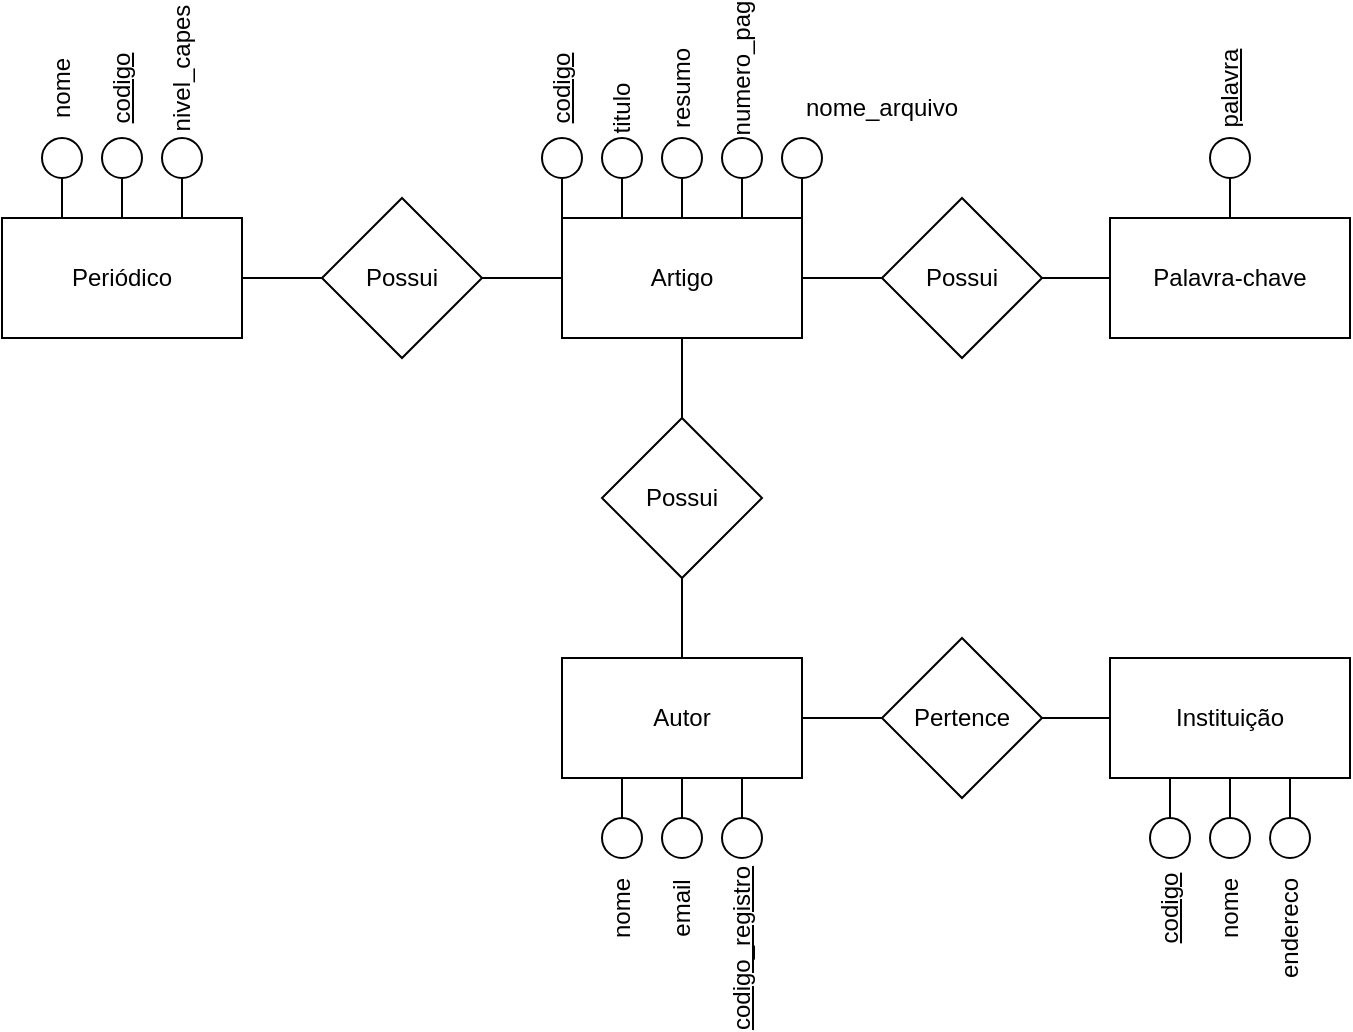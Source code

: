 <mxfile version="17.4.2" type="github">
  <diagram id="WE4whns2kFeRJ1LoJbnL" name="Page-1">
    <mxGraphModel dx="782" dy="680" grid="1" gridSize="10" guides="1" tooltips="1" connect="1" arrows="1" fold="1" page="1" pageScale="1" pageWidth="827" pageHeight="1169" math="0" shadow="0">
      <root>
        <mxCell id="0" />
        <mxCell id="1" parent="0" />
        <mxCell id="R4fG3NAuj6PLqM9LpVuU-1" value="Artigo" style="rounded=0;whiteSpace=wrap;html=1;" parent="1" vertex="1">
          <mxGeometry x="280" y="160" width="120" height="60" as="geometry" />
        </mxCell>
        <mxCell id="R4fG3NAuj6PLqM9LpVuU-2" value="Possui" style="rhombus;whiteSpace=wrap;html=1;" parent="1" vertex="1">
          <mxGeometry x="440" y="150" width="80" height="80" as="geometry" />
        </mxCell>
        <mxCell id="R4fG3NAuj6PLqM9LpVuU-3" value="Palavra-chave" style="rounded=0;whiteSpace=wrap;html=1;" parent="1" vertex="1">
          <mxGeometry x="554" y="160" width="120" height="60" as="geometry" />
        </mxCell>
        <mxCell id="R4fG3NAuj6PLqM9LpVuU-4" value="Possui" style="rhombus;whiteSpace=wrap;html=1;" parent="1" vertex="1">
          <mxGeometry x="300" y="260" width="80" height="80" as="geometry" />
        </mxCell>
        <mxCell id="R4fG3NAuj6PLqM9LpVuU-5" value="Autor" style="rounded=0;whiteSpace=wrap;html=1;" parent="1" vertex="1">
          <mxGeometry x="280" y="380" width="120" height="60" as="geometry" />
        </mxCell>
        <mxCell id="R4fG3NAuj6PLqM9LpVuU-6" value="Pertence" style="rhombus;whiteSpace=wrap;html=1;" parent="1" vertex="1">
          <mxGeometry x="440" y="370" width="80" height="80" as="geometry" />
        </mxCell>
        <mxCell id="R4fG3NAuj6PLqM9LpVuU-7" value="Instituição" style="rounded=0;whiteSpace=wrap;html=1;" parent="1" vertex="1">
          <mxGeometry x="554" y="380" width="120" height="60" as="geometry" />
        </mxCell>
        <mxCell id="R4fG3NAuj6PLqM9LpVuU-8" value="Possui" style="rhombus;whiteSpace=wrap;html=1;" parent="1" vertex="1">
          <mxGeometry x="160" y="150" width="80" height="80" as="geometry" />
        </mxCell>
        <mxCell id="R4fG3NAuj6PLqM9LpVuU-9" value="Periódico" style="rounded=0;whiteSpace=wrap;html=1;" parent="1" vertex="1">
          <mxGeometry y="160" width="120" height="60" as="geometry" />
        </mxCell>
        <mxCell id="R4fG3NAuj6PLqM9LpVuU-10" value="" style="endArrow=none;html=1;rounded=0;entryX=0;entryY=0.5;entryDx=0;entryDy=0;exitX=1;exitY=0.5;exitDx=0;exitDy=0;" parent="1" source="R4fG3NAuj6PLqM9LpVuU-9" target="R4fG3NAuj6PLqM9LpVuU-8" edge="1">
          <mxGeometry width="50" height="50" relative="1" as="geometry">
            <mxPoint x="130" y="270" as="sourcePoint" />
            <mxPoint x="180" y="220" as="targetPoint" />
          </mxGeometry>
        </mxCell>
        <mxCell id="R4fG3NAuj6PLqM9LpVuU-11" value="" style="endArrow=none;html=1;rounded=0;exitX=1;exitY=0.5;exitDx=0;exitDy=0;entryX=0;entryY=0.5;entryDx=0;entryDy=0;" parent="1" source="R4fG3NAuj6PLqM9LpVuU-8" target="R4fG3NAuj6PLqM9LpVuU-1" edge="1">
          <mxGeometry width="50" height="50" relative="1" as="geometry">
            <mxPoint x="240" y="200" as="sourcePoint" />
            <mxPoint x="290" y="150" as="targetPoint" />
          </mxGeometry>
        </mxCell>
        <mxCell id="i0LMDzTetoB-IMiHi9Cy-2" value="" style="endArrow=none;html=1;rounded=0;entryX=0.5;entryY=1;entryDx=0;entryDy=0;exitX=0.5;exitY=0;exitDx=0;exitDy=0;" edge="1" parent="1" source="R4fG3NAuj6PLqM9LpVuU-5" target="R4fG3NAuj6PLqM9LpVuU-4">
          <mxGeometry width="50" height="50" relative="1" as="geometry">
            <mxPoint x="380" y="380" as="sourcePoint" />
            <mxPoint x="430" y="330" as="targetPoint" />
          </mxGeometry>
        </mxCell>
        <mxCell id="i0LMDzTetoB-IMiHi9Cy-3" value="" style="endArrow=none;html=1;rounded=0;entryX=0.5;entryY=1;entryDx=0;entryDy=0;exitX=0.5;exitY=0;exitDx=0;exitDy=0;" edge="1" parent="1" source="R4fG3NAuj6PLqM9LpVuU-4" target="R4fG3NAuj6PLqM9LpVuU-1">
          <mxGeometry width="50" height="50" relative="1" as="geometry">
            <mxPoint x="270" y="300" as="sourcePoint" />
            <mxPoint x="320" y="250" as="targetPoint" />
          </mxGeometry>
        </mxCell>
        <mxCell id="i0LMDzTetoB-IMiHi9Cy-4" value="" style="endArrow=none;html=1;rounded=0;exitX=1;exitY=0.5;exitDx=0;exitDy=0;entryX=0;entryY=0.5;entryDx=0;entryDy=0;" edge="1" parent="1" source="R4fG3NAuj6PLqM9LpVuU-5" target="R4fG3NAuj6PLqM9LpVuU-6">
          <mxGeometry width="50" height="50" relative="1" as="geometry">
            <mxPoint x="410" y="390" as="sourcePoint" />
            <mxPoint x="460" y="340" as="targetPoint" />
          </mxGeometry>
        </mxCell>
        <mxCell id="i0LMDzTetoB-IMiHi9Cy-5" value="" style="endArrow=none;html=1;rounded=0;exitX=1;exitY=0.5;exitDx=0;exitDy=0;entryX=0;entryY=0.5;entryDx=0;entryDy=0;" edge="1" parent="1" source="R4fG3NAuj6PLqM9LpVuU-6" target="R4fG3NAuj6PLqM9LpVuU-7">
          <mxGeometry width="50" height="50" relative="1" as="geometry">
            <mxPoint x="520" y="420" as="sourcePoint" />
            <mxPoint x="570" y="370" as="targetPoint" />
          </mxGeometry>
        </mxCell>
        <mxCell id="i0LMDzTetoB-IMiHi9Cy-6" value="" style="endArrow=none;html=1;rounded=0;entryX=0;entryY=0.5;entryDx=0;entryDy=0;exitX=1;exitY=0.5;exitDx=0;exitDy=0;" edge="1" parent="1" source="R4fG3NAuj6PLqM9LpVuU-1" target="R4fG3NAuj6PLqM9LpVuU-2">
          <mxGeometry width="50" height="50" relative="1" as="geometry">
            <mxPoint x="410" y="260" as="sourcePoint" />
            <mxPoint x="460" y="210" as="targetPoint" />
          </mxGeometry>
        </mxCell>
        <mxCell id="i0LMDzTetoB-IMiHi9Cy-7" value="" style="endArrow=none;html=1;rounded=0;entryX=0;entryY=0.5;entryDx=0;entryDy=0;exitX=1;exitY=0.5;exitDx=0;exitDy=0;" edge="1" parent="1" source="R4fG3NAuj6PLqM9LpVuU-2" target="R4fG3NAuj6PLqM9LpVuU-3">
          <mxGeometry width="50" height="50" relative="1" as="geometry">
            <mxPoint x="510" y="250" as="sourcePoint" />
            <mxPoint x="560" y="200" as="targetPoint" />
          </mxGeometry>
        </mxCell>
        <mxCell id="i0LMDzTetoB-IMiHi9Cy-8" value="" style="ellipse;whiteSpace=wrap;html=1;aspect=fixed;" vertex="1" parent="1">
          <mxGeometry x="20" y="120" width="20" height="20" as="geometry" />
        </mxCell>
        <mxCell id="i0LMDzTetoB-IMiHi9Cy-9" value="" style="ellipse;whiteSpace=wrap;html=1;aspect=fixed;" vertex="1" parent="1">
          <mxGeometry x="50" y="120" width="20" height="20" as="geometry" />
        </mxCell>
        <mxCell id="i0LMDzTetoB-IMiHi9Cy-10" value="" style="ellipse;whiteSpace=wrap;html=1;aspect=fixed;" vertex="1" parent="1">
          <mxGeometry x="80" y="120" width="20" height="20" as="geometry" />
        </mxCell>
        <mxCell id="i0LMDzTetoB-IMiHi9Cy-11" value="nome" style="text;html=1;strokeColor=none;fillColor=none;align=center;verticalAlign=middle;whiteSpace=wrap;rounded=0;rotation=-90;" vertex="1" parent="1">
          <mxGeometry y="80" width="60" height="30" as="geometry" />
        </mxCell>
        <mxCell id="i0LMDzTetoB-IMiHi9Cy-12" value="&lt;u&gt;codigo&lt;/u&gt;" style="text;html=1;strokeColor=none;fillColor=none;align=center;verticalAlign=middle;whiteSpace=wrap;rounded=0;rotation=-90;" vertex="1" parent="1">
          <mxGeometry x="30" y="80" width="60" height="30" as="geometry" />
        </mxCell>
        <mxCell id="i0LMDzTetoB-IMiHi9Cy-13" value="nivel_capes" style="text;html=1;strokeColor=none;fillColor=none;align=center;verticalAlign=middle;whiteSpace=wrap;rounded=0;rotation=-90;" vertex="1" parent="1">
          <mxGeometry x="60" y="70" width="60" height="30" as="geometry" />
        </mxCell>
        <mxCell id="i0LMDzTetoB-IMiHi9Cy-14" value="" style="ellipse;whiteSpace=wrap;html=1;aspect=fixed;" vertex="1" parent="1">
          <mxGeometry x="300" y="120" width="20" height="20" as="geometry" />
        </mxCell>
        <mxCell id="i0LMDzTetoB-IMiHi9Cy-15" value="" style="ellipse;whiteSpace=wrap;html=1;aspect=fixed;" vertex="1" parent="1">
          <mxGeometry x="330" y="120" width="20" height="20" as="geometry" />
        </mxCell>
        <mxCell id="i0LMDzTetoB-IMiHi9Cy-16" value="" style="ellipse;whiteSpace=wrap;html=1;aspect=fixed;" vertex="1" parent="1">
          <mxGeometry x="360" y="120" width="20" height="20" as="geometry" />
        </mxCell>
        <mxCell id="i0LMDzTetoB-IMiHi9Cy-17" value="" style="ellipse;whiteSpace=wrap;html=1;aspect=fixed;" vertex="1" parent="1">
          <mxGeometry x="270" y="120" width="20" height="20" as="geometry" />
        </mxCell>
        <mxCell id="i0LMDzTetoB-IMiHi9Cy-18" value="" style="ellipse;whiteSpace=wrap;html=1;aspect=fixed;" vertex="1" parent="1">
          <mxGeometry x="390" y="120" width="20" height="20" as="geometry" />
        </mxCell>
        <mxCell id="i0LMDzTetoB-IMiHi9Cy-19" value="&lt;u&gt;codigo&lt;/u&gt;" style="text;html=1;strokeColor=none;fillColor=none;align=center;verticalAlign=middle;whiteSpace=wrap;rounded=0;rotation=-90;" vertex="1" parent="1">
          <mxGeometry x="250" y="80" width="60" height="30" as="geometry" />
        </mxCell>
        <mxCell id="i0LMDzTetoB-IMiHi9Cy-20" value="titulo" style="text;html=1;strokeColor=none;fillColor=none;align=center;verticalAlign=middle;whiteSpace=wrap;rounded=0;rotation=-90;" vertex="1" parent="1">
          <mxGeometry x="280" y="90" width="60" height="30" as="geometry" />
        </mxCell>
        <mxCell id="i0LMDzTetoB-IMiHi9Cy-21" value="resumo" style="text;html=1;strokeColor=none;fillColor=none;align=center;verticalAlign=middle;whiteSpace=wrap;rounded=0;rotation=-90;" vertex="1" parent="1">
          <mxGeometry x="310" y="80" width="60" height="30" as="geometry" />
        </mxCell>
        <mxCell id="i0LMDzTetoB-IMiHi9Cy-22" value="numero_pag" style="text;html=1;strokeColor=none;fillColor=none;align=center;verticalAlign=middle;whiteSpace=wrap;rounded=0;rotation=-90;" vertex="1" parent="1">
          <mxGeometry x="340" y="70" width="60" height="30" as="geometry" />
        </mxCell>
        <mxCell id="i0LMDzTetoB-IMiHi9Cy-23" value="nome_arquivo" style="text;html=1;strokeColor=none;fillColor=none;align=center;verticalAlign=middle;whiteSpace=wrap;rounded=0;rotation=0;" vertex="1" parent="1">
          <mxGeometry x="410" y="90" width="60" height="30" as="geometry" />
        </mxCell>
        <mxCell id="i0LMDzTetoB-IMiHi9Cy-24" value="&lt;u&gt;palavra&lt;/u&gt;" style="text;html=1;strokeColor=none;fillColor=none;align=center;verticalAlign=middle;whiteSpace=wrap;rounded=0;rotation=-90;" vertex="1" parent="1">
          <mxGeometry x="584" y="80" width="60" height="30" as="geometry" />
        </mxCell>
        <mxCell id="i0LMDzTetoB-IMiHi9Cy-25" value="" style="ellipse;whiteSpace=wrap;html=1;aspect=fixed;" vertex="1" parent="1">
          <mxGeometry x="604" y="120" width="20" height="20" as="geometry" />
        </mxCell>
        <mxCell id="i0LMDzTetoB-IMiHi9Cy-30" value="" style="ellipse;whiteSpace=wrap;html=1;aspect=fixed;" vertex="1" parent="1">
          <mxGeometry x="300" y="460" width="20" height="20" as="geometry" />
        </mxCell>
        <mxCell id="i0LMDzTetoB-IMiHi9Cy-31" value="" style="ellipse;whiteSpace=wrap;html=1;aspect=fixed;" vertex="1" parent="1">
          <mxGeometry x="330" y="460" width="20" height="20" as="geometry" />
        </mxCell>
        <mxCell id="i0LMDzTetoB-IMiHi9Cy-32" value="" style="ellipse;whiteSpace=wrap;html=1;aspect=fixed;" vertex="1" parent="1">
          <mxGeometry x="360" y="460" width="20" height="20" as="geometry" />
        </mxCell>
        <mxCell id="i0LMDzTetoB-IMiHi9Cy-33" value="nome" style="text;html=1;strokeColor=none;fillColor=none;align=center;verticalAlign=middle;whiteSpace=wrap;rounded=0;rotation=-90;" vertex="1" parent="1">
          <mxGeometry x="280" y="490" width="60" height="30" as="geometry" />
        </mxCell>
        <mxCell id="i0LMDzTetoB-IMiHi9Cy-35" value="email" style="text;html=1;strokeColor=none;fillColor=none;align=center;verticalAlign=middle;whiteSpace=wrap;rounded=0;rotation=-90;" vertex="1" parent="1">
          <mxGeometry x="310" y="490" width="60" height="30" as="geometry" />
        </mxCell>
        <mxCell id="i0LMDzTetoB-IMiHi9Cy-36" value="&lt;u&gt;codigo_registro&lt;/u&gt;" style="text;html=1;strokeColor=none;fillColor=none;align=center;verticalAlign=middle;whiteSpace=wrap;rounded=0;rotation=-90;" vertex="1" parent="1">
          <mxGeometry x="340" y="510" width="60" height="30" as="geometry" />
        </mxCell>
        <mxCell id="i0LMDzTetoB-IMiHi9Cy-37" value="" style="ellipse;whiteSpace=wrap;html=1;aspect=fixed;" vertex="1" parent="1">
          <mxGeometry x="574" y="460" width="20" height="20" as="geometry" />
        </mxCell>
        <mxCell id="i0LMDzTetoB-IMiHi9Cy-38" value="" style="ellipse;whiteSpace=wrap;html=1;aspect=fixed;" vertex="1" parent="1">
          <mxGeometry x="604" y="460" width="20" height="20" as="geometry" />
        </mxCell>
        <mxCell id="i0LMDzTetoB-IMiHi9Cy-39" value="" style="ellipse;whiteSpace=wrap;html=1;aspect=fixed;" vertex="1" parent="1">
          <mxGeometry x="634" y="460" width="20" height="20" as="geometry" />
        </mxCell>
        <mxCell id="i0LMDzTetoB-IMiHi9Cy-40" value="&lt;u&gt;codigo&lt;/u&gt;" style="text;html=1;strokeColor=none;fillColor=none;align=center;verticalAlign=middle;whiteSpace=wrap;rounded=0;rotation=-90;" vertex="1" parent="1">
          <mxGeometry x="554" y="490" width="60" height="30" as="geometry" />
        </mxCell>
        <mxCell id="i0LMDzTetoB-IMiHi9Cy-41" value="nome" style="text;html=1;strokeColor=none;fillColor=none;align=center;verticalAlign=middle;whiteSpace=wrap;rounded=0;rotation=-90;" vertex="1" parent="1">
          <mxGeometry x="584" y="490" width="60" height="30" as="geometry" />
        </mxCell>
        <mxCell id="i0LMDzTetoB-IMiHi9Cy-42" value="endereco" style="text;html=1;strokeColor=none;fillColor=none;align=center;verticalAlign=middle;whiteSpace=wrap;rounded=0;rotation=-90;" vertex="1" parent="1">
          <mxGeometry x="614" y="500" width="60" height="30" as="geometry" />
        </mxCell>
        <mxCell id="i0LMDzTetoB-IMiHi9Cy-43" value="" style="endArrow=none;html=1;rounded=0;entryX=0.5;entryY=1;entryDx=0;entryDy=0;exitX=0.25;exitY=0;exitDx=0;exitDy=0;" edge="1" parent="1" source="R4fG3NAuj6PLqM9LpVuU-9" target="i0LMDzTetoB-IMiHi9Cy-8">
          <mxGeometry width="50" height="50" relative="1" as="geometry">
            <mxPoint x="30" y="250" as="sourcePoint" />
            <mxPoint x="80" y="200" as="targetPoint" />
          </mxGeometry>
        </mxCell>
        <mxCell id="i0LMDzTetoB-IMiHi9Cy-44" value="" style="endArrow=none;html=1;rounded=0;entryX=0.5;entryY=0;entryDx=0;entryDy=0;exitX=0.5;exitY=1;exitDx=0;exitDy=0;" edge="1" parent="1" source="i0LMDzTetoB-IMiHi9Cy-9" target="R4fG3NAuj6PLqM9LpVuU-9">
          <mxGeometry width="50" height="50" relative="1" as="geometry">
            <mxPoint x="50" y="210" as="sourcePoint" />
            <mxPoint x="100" y="160" as="targetPoint" />
          </mxGeometry>
        </mxCell>
        <mxCell id="i0LMDzTetoB-IMiHi9Cy-45" value="" style="endArrow=none;html=1;rounded=0;entryX=0.5;entryY=0;entryDx=0;entryDy=0;exitX=0.25;exitY=1;exitDx=0;exitDy=0;" edge="1" parent="1" source="R4fG3NAuj6PLqM9LpVuU-5" target="i0LMDzTetoB-IMiHi9Cy-30">
          <mxGeometry width="50" height="50" relative="1" as="geometry">
            <mxPoint x="310" y="380" as="sourcePoint" />
            <mxPoint x="360" y="330" as="targetPoint" />
          </mxGeometry>
        </mxCell>
        <mxCell id="i0LMDzTetoB-IMiHi9Cy-46" value="" style="endArrow=none;html=1;rounded=0;entryX=0.5;entryY=1;entryDx=0;entryDy=0;" edge="1" parent="1" source="i0LMDzTetoB-IMiHi9Cy-31" target="R4fG3NAuj6PLqM9LpVuU-5">
          <mxGeometry width="50" height="50" relative="1" as="geometry">
            <mxPoint x="290" y="500" as="sourcePoint" />
            <mxPoint x="340" y="450" as="targetPoint" />
          </mxGeometry>
        </mxCell>
        <mxCell id="i0LMDzTetoB-IMiHi9Cy-47" value="" style="endArrow=none;html=1;rounded=0;entryX=0.75;entryY=1;entryDx=0;entryDy=0;exitX=0.5;exitY=0;exitDx=0;exitDy=0;" edge="1" parent="1" source="i0LMDzTetoB-IMiHi9Cy-32" target="R4fG3NAuj6PLqM9LpVuU-5">
          <mxGeometry width="50" height="50" relative="1" as="geometry">
            <mxPoint x="400" y="520" as="sourcePoint" />
            <mxPoint x="450" y="470" as="targetPoint" />
          </mxGeometry>
        </mxCell>
        <mxCell id="i0LMDzTetoB-IMiHi9Cy-48" value="" style="endArrow=none;html=1;rounded=0;entryX=0.25;entryY=1;entryDx=0;entryDy=0;exitX=0.5;exitY=0;exitDx=0;exitDy=0;" edge="1" parent="1" source="i0LMDzTetoB-IMiHi9Cy-37" target="R4fG3NAuj6PLqM9LpVuU-7">
          <mxGeometry width="50" height="50" relative="1" as="geometry">
            <mxPoint x="580" y="480" as="sourcePoint" />
            <mxPoint x="630" y="430" as="targetPoint" />
          </mxGeometry>
        </mxCell>
        <mxCell id="i0LMDzTetoB-IMiHi9Cy-49" value="" style="endArrow=none;html=1;rounded=0;entryX=0.5;entryY=1;entryDx=0;entryDy=0;exitX=0.5;exitY=0;exitDx=0;exitDy=0;" edge="1" parent="1" source="i0LMDzTetoB-IMiHi9Cy-38" target="R4fG3NAuj6PLqM9LpVuU-7">
          <mxGeometry width="50" height="50" relative="1" as="geometry">
            <mxPoint x="550" y="470" as="sourcePoint" />
            <mxPoint x="600" y="420" as="targetPoint" />
          </mxGeometry>
        </mxCell>
        <mxCell id="i0LMDzTetoB-IMiHi9Cy-50" value="" style="endArrow=none;html=1;rounded=0;entryX=0.75;entryY=1;entryDx=0;entryDy=0;exitX=0.5;exitY=0;exitDx=0;exitDy=0;" edge="1" parent="1" source="i0LMDzTetoB-IMiHi9Cy-39" target="R4fG3NAuj6PLqM9LpVuU-7">
          <mxGeometry width="50" height="50" relative="1" as="geometry">
            <mxPoint x="670" y="490" as="sourcePoint" />
            <mxPoint x="720" y="440" as="targetPoint" />
          </mxGeometry>
        </mxCell>
        <mxCell id="i0LMDzTetoB-IMiHi9Cy-51" value="" style="endArrow=none;html=1;rounded=0;exitX=0.75;exitY=0;exitDx=0;exitDy=0;entryX=0.5;entryY=1;entryDx=0;entryDy=0;" edge="1" parent="1" source="R4fG3NAuj6PLqM9LpVuU-9" target="i0LMDzTetoB-IMiHi9Cy-10">
          <mxGeometry width="50" height="50" relative="1" as="geometry">
            <mxPoint x="100" y="160" as="sourcePoint" />
            <mxPoint x="150" y="110" as="targetPoint" />
          </mxGeometry>
        </mxCell>
        <mxCell id="i0LMDzTetoB-IMiHi9Cy-52" value="" style="endArrow=none;html=1;rounded=0;entryX=0.5;entryY=1;entryDx=0;entryDy=0;exitX=0.25;exitY=0;exitDx=0;exitDy=0;" edge="1" parent="1" source="R4fG3NAuj6PLqM9LpVuU-1" target="i0LMDzTetoB-IMiHi9Cy-14">
          <mxGeometry width="50" height="50" relative="1" as="geometry">
            <mxPoint x="270" y="200" as="sourcePoint" />
            <mxPoint x="320" y="150" as="targetPoint" />
          </mxGeometry>
        </mxCell>
        <mxCell id="i0LMDzTetoB-IMiHi9Cy-53" value="" style="endArrow=none;html=1;rounded=0;entryX=0.5;entryY=1;entryDx=0;entryDy=0;exitX=0;exitY=0;exitDx=0;exitDy=0;" edge="1" parent="1" source="R4fG3NAuj6PLqM9LpVuU-1" target="i0LMDzTetoB-IMiHi9Cy-17">
          <mxGeometry width="50" height="50" relative="1" as="geometry">
            <mxPoint x="220" y="190" as="sourcePoint" />
            <mxPoint x="270" y="140" as="targetPoint" />
          </mxGeometry>
        </mxCell>
        <mxCell id="i0LMDzTetoB-IMiHi9Cy-54" value="" style="endArrow=none;html=1;rounded=0;exitX=1;exitY=0;exitDx=0;exitDy=0;entryX=0.5;entryY=1;entryDx=0;entryDy=0;" edge="1" parent="1" source="R4fG3NAuj6PLqM9LpVuU-1" target="i0LMDzTetoB-IMiHi9Cy-18">
          <mxGeometry width="50" height="50" relative="1" as="geometry">
            <mxPoint x="420" y="170" as="sourcePoint" />
            <mxPoint x="470" y="120" as="targetPoint" />
          </mxGeometry>
        </mxCell>
        <mxCell id="i0LMDzTetoB-IMiHi9Cy-55" value="" style="endArrow=none;html=1;rounded=0;entryX=0.5;entryY=1;entryDx=0;entryDy=0;exitX=0.5;exitY=0;exitDx=0;exitDy=0;" edge="1" parent="1" source="R4fG3NAuj6PLqM9LpVuU-1" target="i0LMDzTetoB-IMiHi9Cy-15">
          <mxGeometry width="50" height="50" relative="1" as="geometry">
            <mxPoint x="300" y="250" as="sourcePoint" />
            <mxPoint x="350" y="200" as="targetPoint" />
          </mxGeometry>
        </mxCell>
        <mxCell id="i0LMDzTetoB-IMiHi9Cy-56" value="" style="endArrow=none;html=1;rounded=0;entryX=0.75;entryY=0;entryDx=0;entryDy=0;exitX=0.5;exitY=1;exitDx=0;exitDy=0;" edge="1" parent="1" source="i0LMDzTetoB-IMiHi9Cy-16" target="R4fG3NAuj6PLqM9LpVuU-1">
          <mxGeometry width="50" height="50" relative="1" as="geometry">
            <mxPoint x="320" y="230" as="sourcePoint" />
            <mxPoint x="370" y="180" as="targetPoint" />
          </mxGeometry>
        </mxCell>
        <mxCell id="i0LMDzTetoB-IMiHi9Cy-57" value="" style="endArrow=none;html=1;rounded=0;exitX=0.5;exitY=1;exitDx=0;exitDy=0;entryX=0.5;entryY=0;entryDx=0;entryDy=0;" edge="1" parent="1" source="i0LMDzTetoB-IMiHi9Cy-25" target="R4fG3NAuj6PLqM9LpVuU-3">
          <mxGeometry width="50" height="50" relative="1" as="geometry">
            <mxPoint x="614" y="160" as="sourcePoint" />
            <mxPoint x="614" y="180.711" as="targetPoint" />
          </mxGeometry>
        </mxCell>
      </root>
    </mxGraphModel>
  </diagram>
</mxfile>
